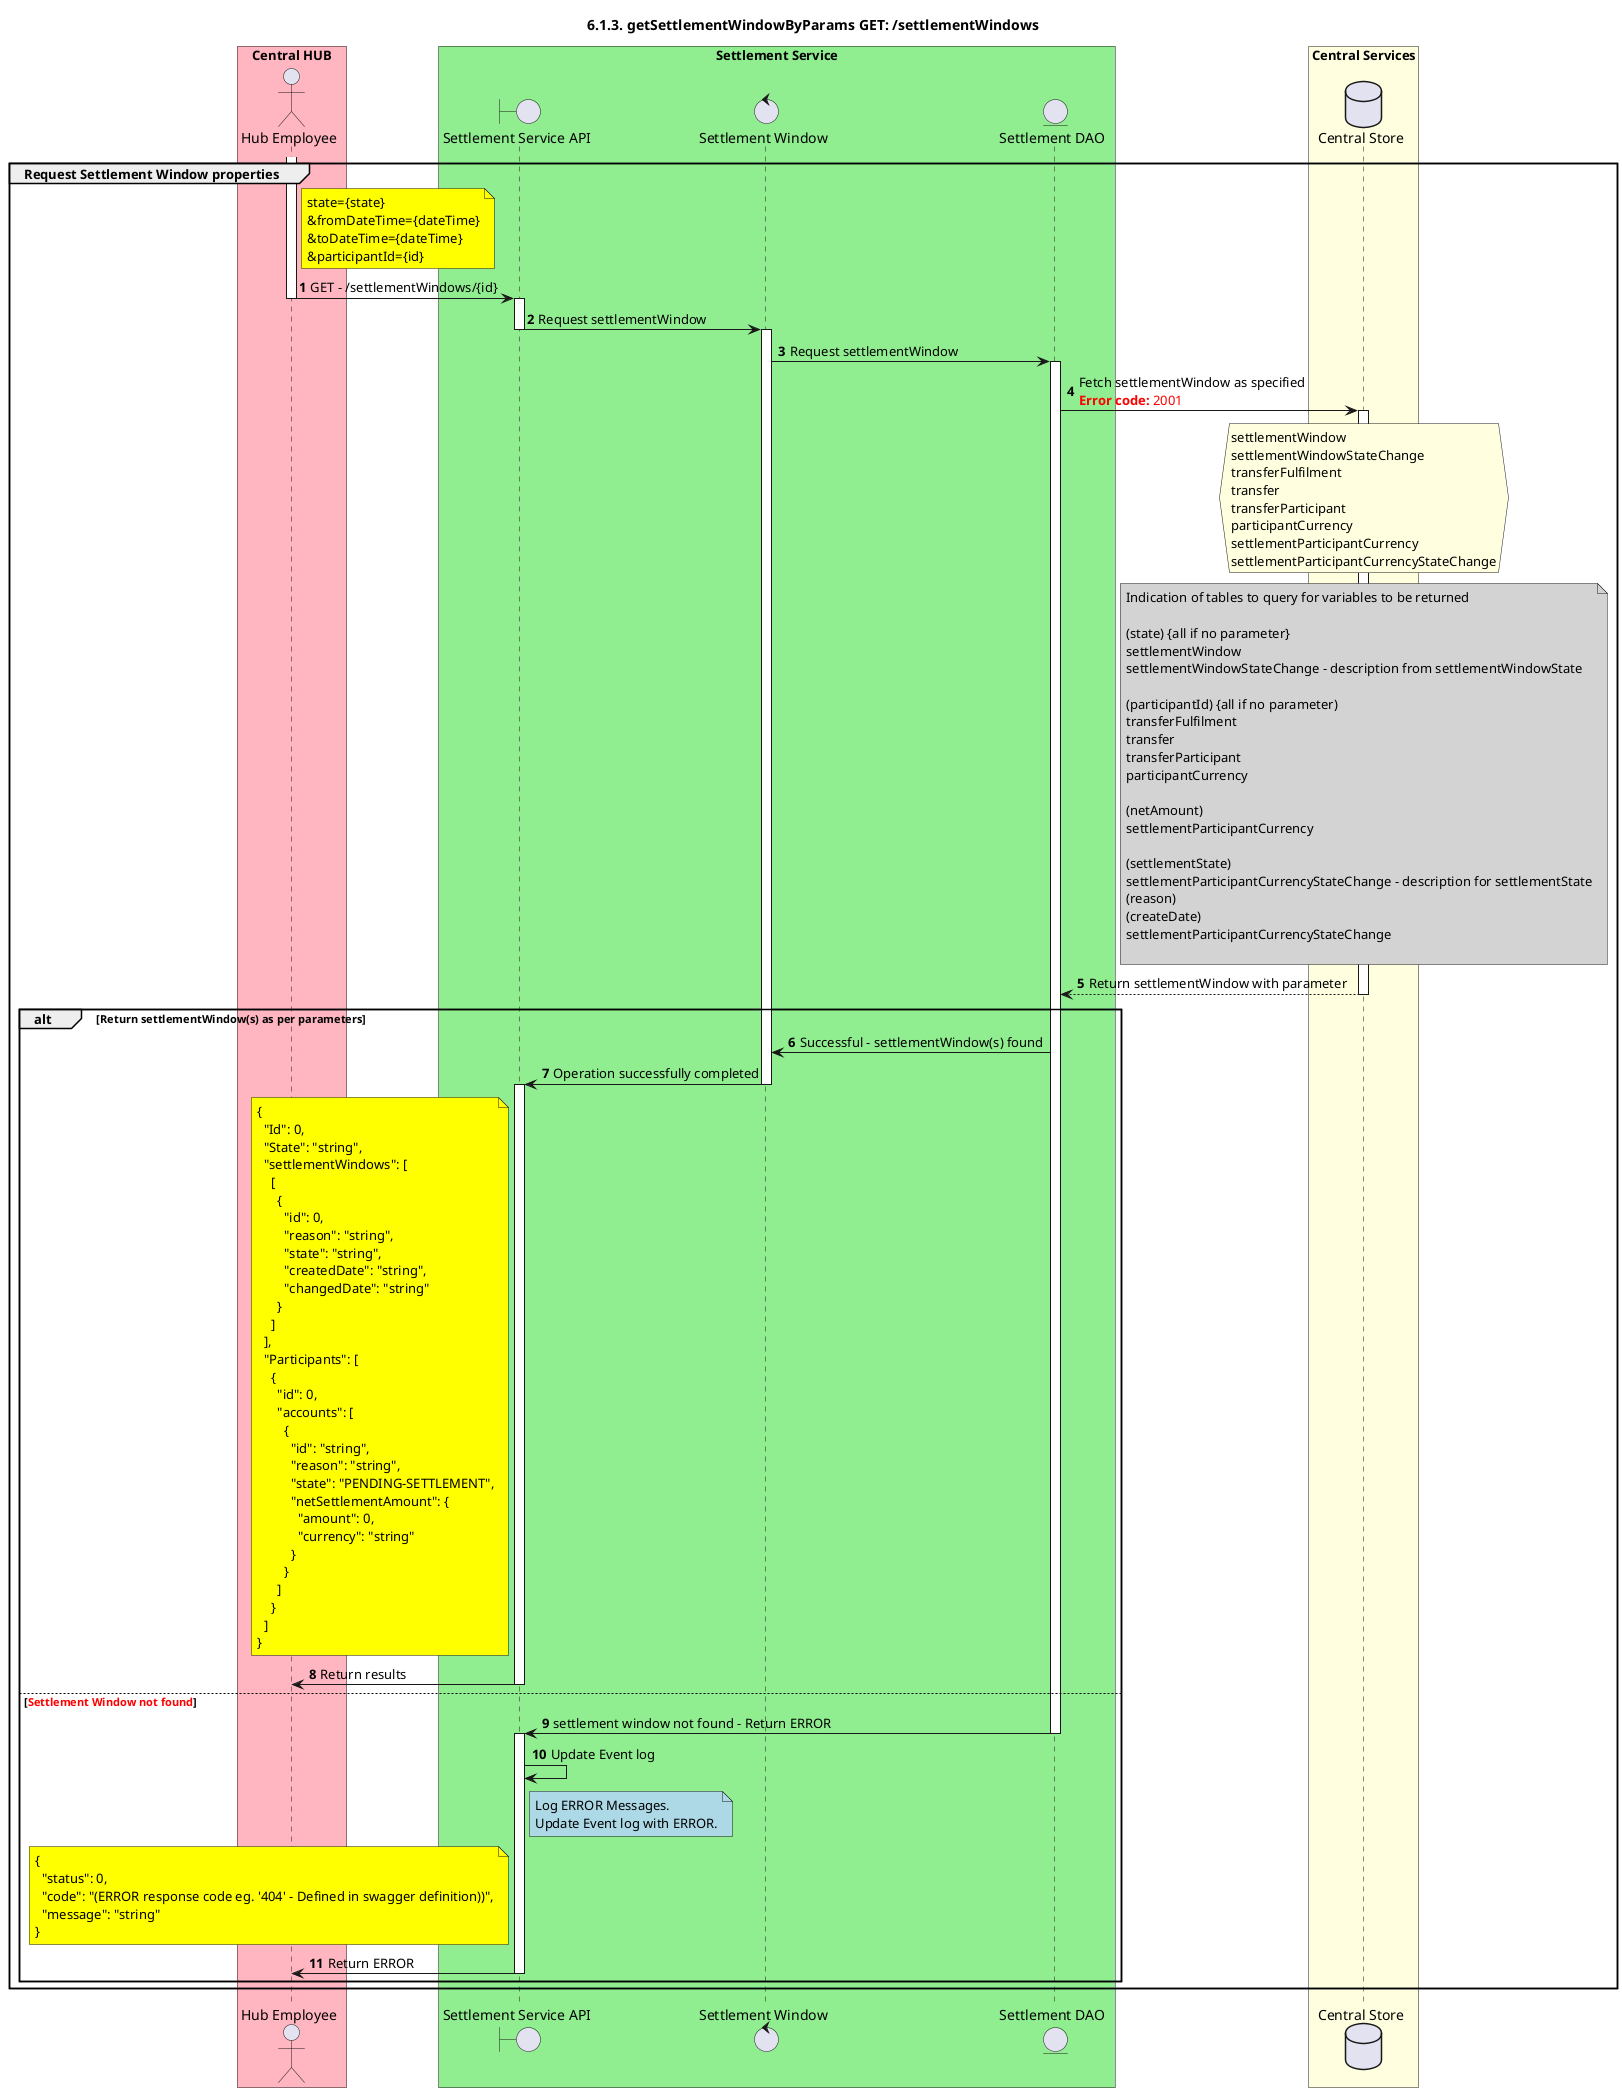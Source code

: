 @startuml
' declate title
title 6.1.3. getSettlementWindowByParams GET: /settlementWindows

autonumber

' Actor Keys:
' declare actors

actor "Hub Employee" as OPERATOR

boundary "Settlement Service API" as SSAPI
control "Settlement Window" as SETTLEWINDOW
entity "Settlement DAO" as SETTLE_DAO

database "Central Store" as DB

box "Central HUB" #LightPink
    participant OPERATOR
end box

box "Settlement Service" #LightGreen
    participant SSAPI
    participant SETTLEWINDOW
    participant SETTLE_DAO
end box

box "Central Services" #LightYellow
    participant DB
end box

' start flow

group Request Settlement Window properties
    activate OPERATOR
    note right of OPERATOR #Yellow
        state={state}
        &fromDateTime={dateTime}
        &toDateTime={dateTime}
        &participantId={id}
    end note
    OPERATOR -> SSAPI: GET - /settlementWindows/{id}
    deactivate OPERATOR
    activate SSAPI
    SSAPI -> SETTLEWINDOW: Request settlementWindow
    deactivate SSAPI
    activate SETTLEWINDOW
    SETTLEWINDOW -> SETTLE_DAO: Request settlementWindow
    activate SETTLE_DAO
    SETTLE_DAO -> DB: Fetch settlementWindow as specified \n<color #FF0000><b>Error code:</b> 2001</color>
    activate DB
    hnote over DB #LightYellow
        settlementWindow
        settlementWindowStateChange
        transferFulfilment
        transfer
        transferParticipant
        participantCurrency
        settlementParticipantCurrency
        settlementParticipantCurrencyStateChange
    end hnote
    note over DB #LightGray
        Indication of tables to query for variables to be returned

        (state) {all if no parameter}
        settlementWindow
        settlementWindowStateChange - description from settlementWindowState

        (participantId) {all if no parameter)
        transferFulfilment
        transfer
        transferParticipant
        participantCurrency

        (netAmount)
        settlementParticipantCurrency

        (settlementState)
        settlementParticipantCurrencyStateChange - description for settlementState
        (reason)
        (createDate)
        settlementParticipantCurrencyStateChange

    end note
    SETTLE_DAO <-- DB: Return settlementWindow with parameter
    deactivate DB
    alt Return settlementWindow(s) as per parameters
        SETTLEWINDOW <- SETTLE_DAO: Successful - settlementWindow(s) found
        SSAPI <- SETTLEWINDOW: Operation successfully completed
        deactivate SETTLEWINDOW
        activate SSAPI
        note left of SSAPI #Yellow
          {
            "Id": 0,
            "State": "string",
            "settlementWindows": [
              [
                {
                  "id": 0,
                  "reason": "string",
                  "state": "string",
                  "createdDate": "string",
                  "changedDate": "string"
                }
              ]
            ],
            "Participants": [
              {
                "id": 0,
                "accounts": [
                  {
                    "id": "string",
                    "reason": "string",
                    "state": "PENDING-SETTLEMENT",
                    "netSettlementAmount": {
                      "amount": 0,
                      "currency": "string"
                    }
                  }
                ]
              }
            ]
          }
        end note
        OPERATOR <- SSAPI: Return results
        deactivate SSAPI
    else <color #FF0000><b>Settlement Window not found</b></color>
        SETTLE_DAO -> SSAPI: settlement window not found - Return ERROR
        deactivate SETTLE_DAO
        activate SSAPI
        SSAPI -> SSAPI: Update Event log
        note right of SSAPI #LightBlue
            Log ERROR Messages.
            Update Event log with ERROR.
        end note
        note left of SSAPI #Yellow
            {
              "status": 0,
              "code": "(ERROR response code eg. '404' - Defined in swagger definition))",
              "message": "string"
            }
        end note
        OPERATOR <- SSAPI: Return ERROR
        deactivate SSAPI
    end
end
@enduml
